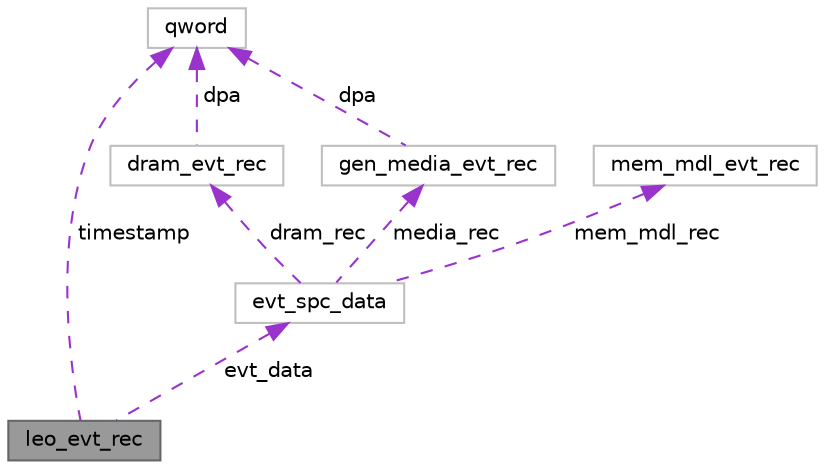 digraph "leo_evt_rec"
{
 // LATEX_PDF_SIZE
  bgcolor="transparent";
  edge [fontname=Helvetica,fontsize=10,labelfontname=Helvetica,labelfontsize=10];
  node [fontname=Helvetica,fontsize=10,shape=box,height=0.2,width=0.4];
  Node1 [label="leo_evt_rec",height=0.2,width=0.4,color="gray40", fillcolor="grey60", style="filled", fontcolor="black",tooltip=" "];
  Node2 -> Node1 [dir="back",color="darkorchid3",style="dashed",label=" timestamp" ];
  Node2 [label="qword",height=0.2,width=0.4,color="grey75", fillcolor="white", style="filled",URL="$unionqword.html",tooltip=" "];
  Node3 -> Node1 [dir="back",color="darkorchid3",style="dashed",label=" evt_data" ];
  Node3 [label="evt_spc_data",height=0.2,width=0.4,color="grey75", fillcolor="white", style="filled",URL="$unionevt__spc__data.html",tooltip=" "];
  Node4 -> Node3 [dir="back",color="darkorchid3",style="dashed",label=" dram_rec" ];
  Node4 [label="dram_evt_rec",height=0.2,width=0.4,color="grey75", fillcolor="white", style="filled",URL="$structdram__evt__rec.html",tooltip=" "];
  Node2 -> Node4 [dir="back",color="darkorchid3",style="dashed",label=" dpa" ];
  Node5 -> Node3 [dir="back",color="darkorchid3",style="dashed",label=" mem_mdl_rec" ];
  Node5 [label="mem_mdl_evt_rec",height=0.2,width=0.4,color="grey75", fillcolor="white", style="filled",URL="$structmem__mdl__evt__rec.html",tooltip=" "];
  Node6 -> Node3 [dir="back",color="darkorchid3",style="dashed",label=" media_rec" ];
  Node6 [label="gen_media_evt_rec",height=0.2,width=0.4,color="grey75", fillcolor="white", style="filled",URL="$structgen__media__evt__rec.html",tooltip=" "];
  Node2 -> Node6 [dir="back",color="darkorchid3",style="dashed",label=" dpa" ];
}
